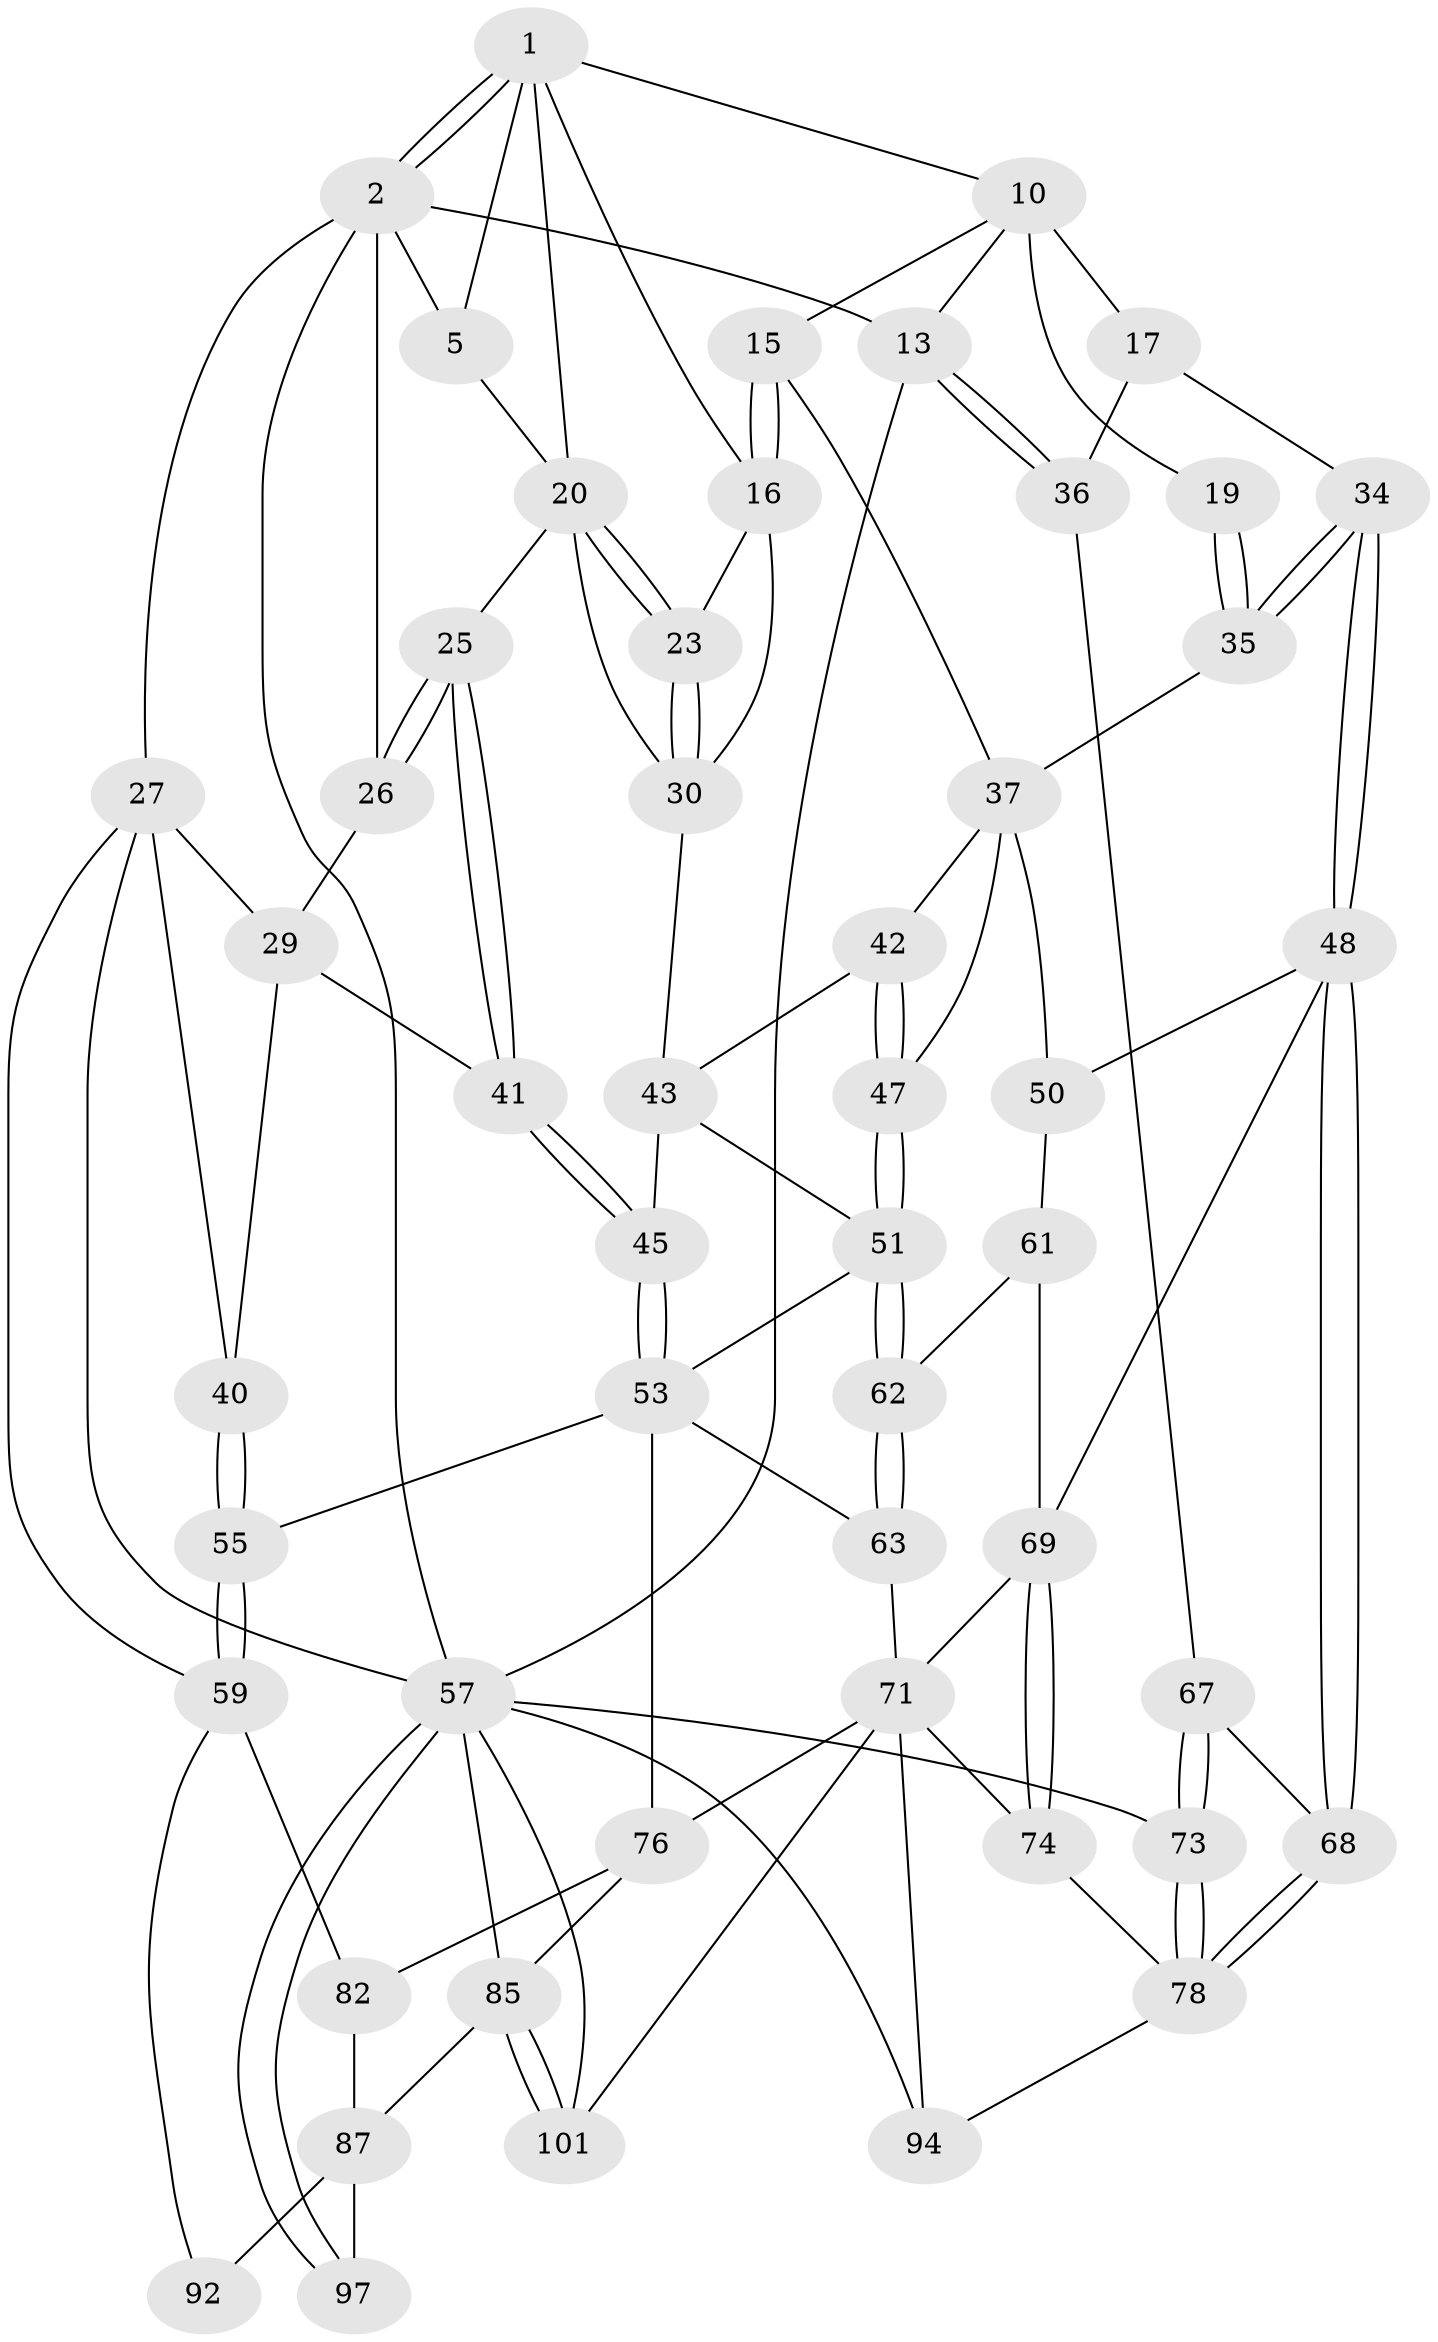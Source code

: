 // original degree distribution, {3: 0.0196078431372549, 6: 0.19607843137254902, 5: 0.5686274509803921, 4: 0.21568627450980393}
// Generated by graph-tools (version 1.1) at 2025/16/03/09/25 04:16:56]
// undirected, 51 vertices, 118 edges
graph export_dot {
graph [start="1"]
  node [color=gray90,style=filled];
  1 [pos="+0.359199020105327+0",super="+7"];
  2 [pos="+0+0",super="+3"];
  5 [pos="+0.3254684341493273+0.0841424412028131",super="+6"];
  10 [pos="+0.7214323962262661+0",super="+14+11"];
  13 [pos="+1+0"];
  15 [pos="+0.5801133778353758+0.2121930277649507"];
  16 [pos="+0.5731311936165373+0.2066471936394378",super="+22"];
  17 [pos="+0.9064227935917676+0.19539235170558739",super="+32"];
  19 [pos="+0.7927861317431063+0.20840495625134756"];
  20 [pos="+0.4567128914252858+0.1444174515753002",super="+21"];
  23 [pos="+0.45839923080899136+0.1477362739848676"];
  25 [pos="+0.28714489563555207+0.29748965212880235"];
  26 [pos="+0.22066720718219876+0.11673050751652586"];
  27 [pos="+0+0",super="+28+56"];
  29 [pos="+0.1443120454401912+0.2455745430180688",super="+39"];
  30 [pos="+0.3515407273475757+0.2651968434834542",super="+31"];
  34 [pos="+0.8764034657210431+0.4214846789242709"];
  35 [pos="+0.7761729208601466+0.2761049173875619"];
  36 [pos="+1+0.2275680166110057",super="+66"];
  37 [pos="+0.723481388467115+0.3302763930108391",super="+38+46"];
  40 [pos="+0.06806763958572003+0.47074525609971596"];
  41 [pos="+0.27063648566991816+0.3214072745232649"];
  42 [pos="+0.5681084381887781+0.32294799655728595"];
  43 [pos="+0.4671800249819126+0.35217750382907376",super="+44"];
  45 [pos="+0.29274353388678903+0.35482304935824033"];
  47 [pos="+0.5777767986985212+0.3432193715389246"];
  48 [pos="+0.8457704456477966+0.4907123927121484",super="+49"];
  50 [pos="+0.7196284383225813+0.4375390791340431"];
  51 [pos="+0.5588619505857086+0.43445700907042245",super="+52"];
  53 [pos="+0.3308834771435315+0.5004770503269907",super="+60+54"];
  55 [pos="+0.0050411864067478685+0.5531429694318574"];
  57 [pos="+0+1",super="+58"];
  59 [pos="+0+0.5841464645586895",super="+83"];
  61 [pos="+0.6073134512228068+0.4874330086534111"];
  62 [pos="+0.5926735925876147+0.4883387007883965"];
  63 [pos="+0.5221058838472075+0.5961378273192138",super="+64"];
  67 [pos="+1+0.4929351704118376"];
  68 [pos="+0.8923177903227051+0.524384440350448"];
  69 [pos="+0.7651965352749696+0.5727392964347501",super="+70"];
  71 [pos="+0.6291820180806417+0.5905227606334342",super="+75"];
  73 [pos="+1+0.6737642938641037"];
  74 [pos="+0.7420764218244894+0.6414782621786387",super="+80"];
  76 [pos="+0.4416062162376223+0.737244199793917",super="+84+77"];
  78 [pos="+0.9455748106083324+0.6660839577388041",super="+79"];
  82 [pos="+0.2658540879570476+0.6856372314901407"];
  85 [pos="+0.39296154500543634+0.8289926303518501",super="+86"];
  87 [pos="+0.2608687851736881+0.8240497985812011",super="+88+95"];
  92 [pos="+0.037646028036138854+0.6802579652214654"];
  94 [pos="+0.9703660397167811+1"];
  97 [pos="+0.0917167270888769+0.9076717137764406"];
  101 [pos="+0.5505039607817634+1"];
  1 -- 2;
  1 -- 2;
  1 -- 16;
  1 -- 20;
  1 -- 5;
  1 -- 10;
  2 -- 13;
  2 -- 27;
  2 -- 26;
  2 -- 5;
  2 -- 57;
  5 -- 20;
  10 -- 19 [weight=2];
  10 -- 15;
  10 -- 17 [weight=2];
  10 -- 13;
  13 -- 36;
  13 -- 36;
  13 -- 57;
  15 -- 16;
  15 -- 16;
  15 -- 37;
  16 -- 30;
  16 -- 23;
  17 -- 34;
  17 -- 36 [weight=2];
  19 -- 35;
  19 -- 35;
  20 -- 23;
  20 -- 23;
  20 -- 25;
  20 -- 30;
  23 -- 30;
  23 -- 30;
  25 -- 26;
  25 -- 26;
  25 -- 41;
  25 -- 41;
  26 -- 29;
  27 -- 40;
  27 -- 29;
  27 -- 57;
  27 -- 59;
  29 -- 40;
  29 -- 41;
  30 -- 43;
  34 -- 35;
  34 -- 35;
  34 -- 48;
  34 -- 48;
  35 -- 37;
  36 -- 67;
  37 -- 42;
  37 -- 50;
  37 -- 47;
  40 -- 55;
  40 -- 55;
  41 -- 45;
  41 -- 45;
  42 -- 43;
  42 -- 47;
  42 -- 47;
  43 -- 51;
  43 -- 45;
  45 -- 53;
  45 -- 53;
  47 -- 51;
  47 -- 51;
  48 -- 68;
  48 -- 68;
  48 -- 50;
  48 -- 69;
  50 -- 61;
  51 -- 62;
  51 -- 62;
  51 -- 53;
  53 -- 76 [weight=2];
  53 -- 55;
  53 -- 63;
  55 -- 59;
  55 -- 59;
  57 -- 97;
  57 -- 97;
  57 -- 73;
  57 -- 85;
  57 -- 101;
  57 -- 94;
  59 -- 82;
  59 -- 92;
  61 -- 62;
  61 -- 69;
  62 -- 63;
  62 -- 63;
  63 -- 71 [weight=2];
  67 -- 68;
  67 -- 73;
  67 -- 73;
  68 -- 78;
  68 -- 78;
  69 -- 74;
  69 -- 74;
  69 -- 71;
  71 -- 101;
  71 -- 74 [weight=2];
  71 -- 76;
  71 -- 94;
  73 -- 78;
  73 -- 78;
  74 -- 78 [weight=2];
  76 -- 85;
  76 -- 82;
  78 -- 94;
  82 -- 87;
  85 -- 101;
  85 -- 101;
  85 -- 87 [weight=2];
  87 -- 92 [weight=2];
  87 -- 97 [weight=2];
}
